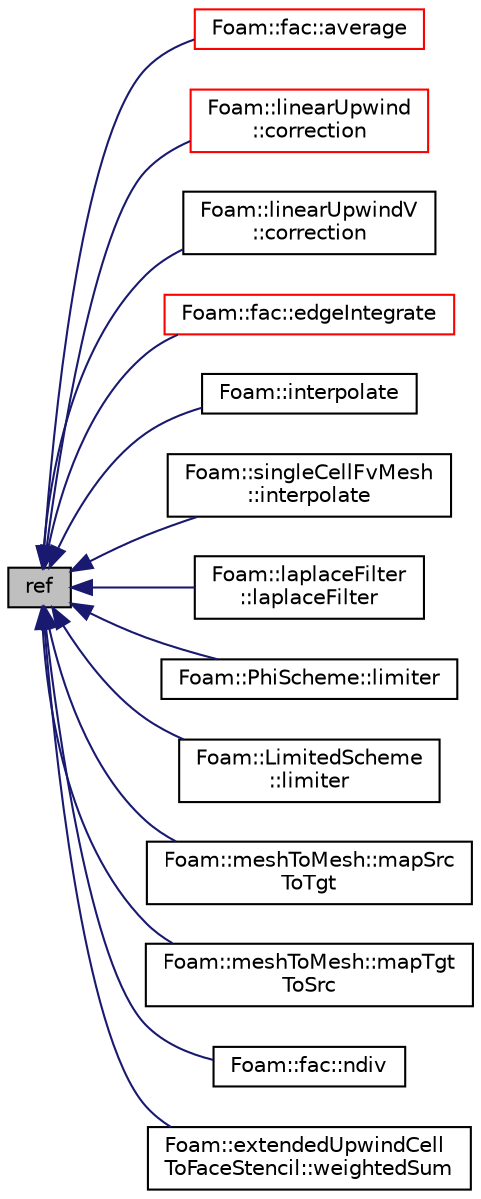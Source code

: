 digraph "ref"
{
  bgcolor="transparent";
  edge [fontname="Helvetica",fontsize="10",labelfontname="Helvetica",labelfontsize="10"];
  node [fontname="Helvetica",fontsize="10",shape=record];
  rankdir="LR";
  Node1 [label="ref",height=0.2,width=0.4,color="black", fillcolor="grey75", style="filled" fontcolor="black"];
  Node1 -> Node2 [dir="back",color="midnightblue",fontsize="10",style="solid",fontname="Helvetica"];
  Node2 [label="Foam::fac::average",height=0.2,width=0.4,color="red",URL="$namespaceFoam_1_1fac.html#af896829fd8a544d53a4dc59905e30962",tooltip="Area-weighted average a edgeField creating a areaField. "];
  Node1 -> Node3 [dir="back",color="midnightblue",fontsize="10",style="solid",fontname="Helvetica"];
  Node3 [label="Foam::linearUpwind\l::correction",height=0.2,width=0.4,color="red",URL="$classFoam_1_1linearUpwind.html#ad5f4a5d3bc1173cf56b1283cdea2e418",tooltip="Return the explicit correction to the face-interpolate. "];
  Node1 -> Node4 [dir="back",color="midnightblue",fontsize="10",style="solid",fontname="Helvetica"];
  Node4 [label="Foam::linearUpwindV\l::correction",height=0.2,width=0.4,color="black",URL="$classFoam_1_1linearUpwindV.html#ad5f4a5d3bc1173cf56b1283cdea2e418",tooltip="Return the explicit correction to the face-interpolate. "];
  Node1 -> Node5 [dir="back",color="midnightblue",fontsize="10",style="solid",fontname="Helvetica"];
  Node5 [label="Foam::fac::edgeIntegrate",height=0.2,width=0.4,color="red",URL="$namespaceFoam_1_1fac.html#ab6bdf09cc75e7d477b8414063b4c7ee4"];
  Node1 -> Node6 [dir="back",color="midnightblue",fontsize="10",style="solid",fontname="Helvetica"];
  Node6 [label="Foam::interpolate",height=0.2,width=0.4,color="black",URL="$namespaceFoam.html#ab78a11ca7821ef611119242663cbe895",tooltip="Interpolate field vf according to direction dir. "];
  Node1 -> Node7 [dir="back",color="midnightblue",fontsize="10",style="solid",fontname="Helvetica"];
  Node7 [label="Foam::singleCellFvMesh\l::interpolate",height=0.2,width=0.4,color="black",URL="$classFoam_1_1singleCellFvMesh.html#a7f0d8ba2b6a4c4c47fd025904753a3fc",tooltip="Map volField. Internal field set to average, patch fields straight copies. "];
  Node1 -> Node8 [dir="back",color="midnightblue",fontsize="10",style="solid",fontname="Helvetica"];
  Node8 [label="Foam::laplaceFilter\l::laplaceFilter",height=0.2,width=0.4,color="black",URL="$classFoam_1_1laplaceFilter.html#a73c551925f393eea411dfc657938bc1f",tooltip="Construct from IOdictionary. "];
  Node1 -> Node9 [dir="back",color="midnightblue",fontsize="10",style="solid",fontname="Helvetica"];
  Node9 [label="Foam::PhiScheme::limiter",height=0.2,width=0.4,color="black",URL="$classFoam_1_1PhiScheme.html#aad9e018b93b59932a398c0826c5cef86",tooltip="Return the interpolation weighting factors. "];
  Node1 -> Node10 [dir="back",color="midnightblue",fontsize="10",style="solid",fontname="Helvetica"];
  Node10 [label="Foam::LimitedScheme\l::limiter",height=0.2,width=0.4,color="black",URL="$classFoam_1_1LimitedScheme.html#aad9e018b93b59932a398c0826c5cef86",tooltip="Return the interpolation weighting factors. "];
  Node1 -> Node11 [dir="back",color="midnightblue",fontsize="10",style="solid",fontname="Helvetica"];
  Node11 [label="Foam::meshToMesh::mapSrc\lToTgt",height=0.2,width=0.4,color="black",URL="$classFoam_1_1meshToMesh.html#a34f4a915d68091232cd635549faa716f"];
  Node1 -> Node12 [dir="back",color="midnightblue",fontsize="10",style="solid",fontname="Helvetica"];
  Node12 [label="Foam::meshToMesh::mapTgt\lToSrc",height=0.2,width=0.4,color="black",URL="$classFoam_1_1meshToMesh.html#ad39b63435ccb172510d99315033e7691"];
  Node1 -> Node13 [dir="back",color="midnightblue",fontsize="10",style="solid",fontname="Helvetica"];
  Node13 [label="Foam::fac::ndiv",height=0.2,width=0.4,color="black",URL="$namespaceFoam_1_1fac.html#af350ea7b0c98efc91ec96d1289d02f3d"];
  Node1 -> Node14 [dir="back",color="midnightblue",fontsize="10",style="solid",fontname="Helvetica"];
  Node14 [label="Foam::extendedUpwindCell\lToFaceStencil::weightedSum",height=0.2,width=0.4,color="black",URL="$classFoam_1_1extendedUpwindCellToFaceStencil.html#a7186862621d229e8b78af0f65e1f15a2"];
}
